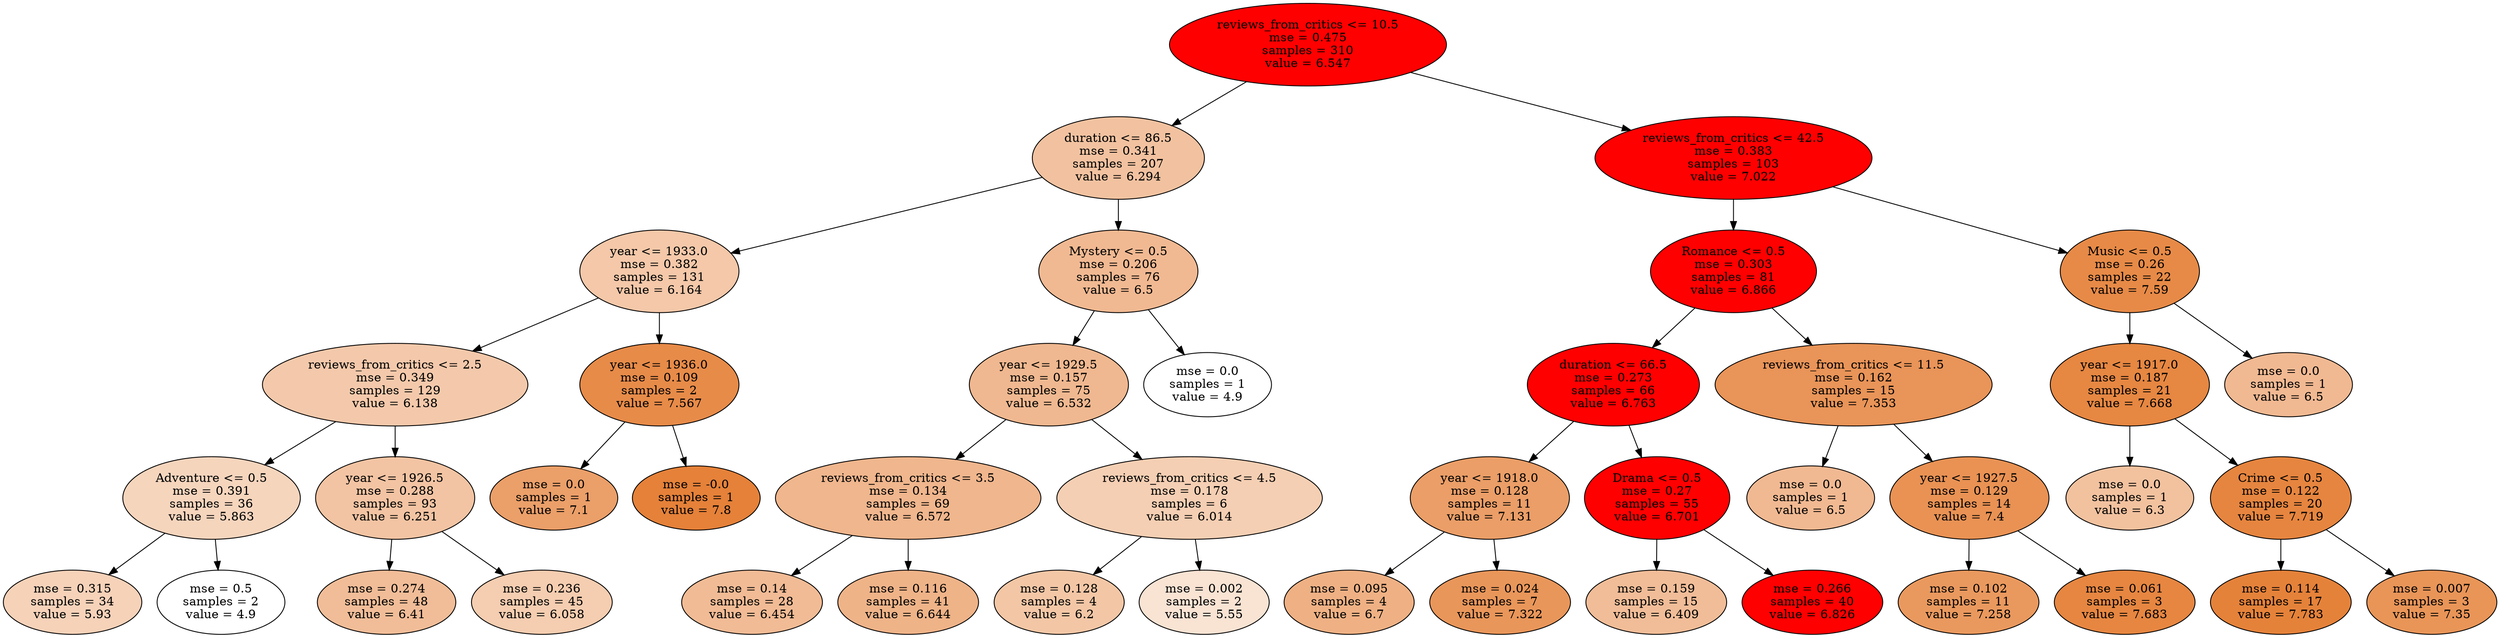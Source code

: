 digraph {
	0 [label="reviews_from_critics <= 10.5\nmse = 0.475\nsamples = 310\nvalue = 6.547" fillcolor=red style=filled]
	1 [label="duration <= 86.5\nmse = 0.341\nsamples = 207\nvalue = 6.294" fillcolor="#f2c2a0" style=filled]
	2 [label="year <= 1933.0\nmse = 0.382\nsamples = 131\nvalue = 6.164" fillcolor="#f4c8a9" style=filled]
	3 [label="reviews_from_critics <= 2.5\nmse = 0.349\nsamples = 129\nvalue = 6.138" fillcolor="#f4c9ab" style=filled]
	4 [label="Adventure <= 0.5\nmse = 0.391\nsamples = 36\nvalue = 5.863" fillcolor="#f6d5bd" style=filled]
	5 [label="mse = 0.315\nsamples = 34\nvalue = 5.93" fillcolor="#f6d2b9" style=filled]
	6 [label="mse = 0.5\nsamples = 2\nvalue = 4.9" fillcolor="#ffffff" style=filled]
	7 [label="year <= 1926.5\nmse = 0.288\nsamples = 93\nvalue = 6.251" fillcolor="#f3c4a3" style=filled]
	8 [label="mse = 0.274\nsamples = 48\nvalue = 6.41" fillcolor="#f1bd98" style=filled]
	9 [label="mse = 0.236\nsamples = 45\nvalue = 6.058" fillcolor="#f5cdb0" style=filled]
	10 [label="year <= 1936.0\nmse = 0.109\nsamples = 2\nvalue = 7.567" fillcolor="#e78b49" style=filled]
	11 [label="mse = 0.0\nsamples = 1\nvalue = 7.1" fillcolor="#eb9f69" style=filled]
	12 [label="mse = -0.0\nsamples = 1\nvalue = 7.8" fillcolor="#e58139" style=filled]
	13 [label="Mystery <= 0.5\nmse = 0.206\nsamples = 76\nvalue = 6.5" fillcolor="#f1b992" style=filled]
	14 [label="year <= 1929.5\nmse = 0.157\nsamples = 75\nvalue = 6.532" fillcolor="#f0b890" style=filled]
	15 [label="reviews_from_critics <= 3.5\nmse = 0.134\nsamples = 69\nvalue = 6.572" fillcolor="#f0b68d" style=filled]
	16 [label="mse = 0.14\nsamples = 28\nvalue = 6.454" fillcolor="#f1bb95" style=filled]
	17 [label="mse = 0.116\nsamples = 41\nvalue = 6.644" fillcolor="#efb388" style=filled]
	18 [label="reviews_from_critics <= 4.5\nmse = 0.178\nsamples = 6\nvalue = 6.014" fillcolor="#f5cfb3" style=filled]
	19 [label="mse = 0.128\nsamples = 4\nvalue = 6.2" fillcolor="#f3c7a6" style=filled]
	20 [label="mse = 0.002\nsamples = 2\nvalue = 5.55" fillcolor="#f9e3d3" style=filled]
	21 [label="mse = 0.0\nsamples = 1\nvalue = 4.9" fillcolor="#ffffff" style=filled]
	22 [label="reviews_from_critics <= 42.5\nmse = 0.383\nsamples = 103\nvalue = 7.022" fillcolor=red style=filled]
	23 [label="Romance <= 0.5\nmse = 0.303\nsamples = 81\nvalue = 6.866" fillcolor=red style=filled]
	24 [label="duration <= 66.5\nmse = 0.273\nsamples = 66\nvalue = 6.763" fillcolor=red style=filled]
	25 [label="year <= 1918.0\nmse = 0.128\nsamples = 11\nvalue = 7.131" fillcolor="#eb9e67" style=filled]
	26 [label="mse = 0.095\nsamples = 4\nvalue = 6.7" fillcolor="#efb184" style=filled]
	27 [label="mse = 0.024\nsamples = 7\nvalue = 7.322" fillcolor="#e9965a" style=filled]
	28 [label="Drama <= 0.5\nmse = 0.27\nsamples = 55\nvalue = 6.701" fillcolor=red style=filled]
	29 [label="mse = 0.159\nsamples = 15\nvalue = 6.409" fillcolor="#f1bd98" style=filled]
	30 [label="mse = 0.266\nsamples = 40\nvalue = 6.826" fillcolor=red style=filled]
	31 [label="reviews_from_critics <= 11.5\nmse = 0.162\nsamples = 15\nvalue = 7.353" fillcolor="#e99458" style=filled]
	32 [label="mse = 0.0\nsamples = 1\nvalue = 6.5" fillcolor="#f1b992" style=filled]
	33 [label="year <= 1927.5\nmse = 0.129\nsamples = 14\nvalue = 7.4" fillcolor="#e99254" style=filled]
	34 [label="mse = 0.102\nsamples = 11\nvalue = 7.258" fillcolor="#ea995e" style=filled]
	35 [label="mse = 0.061\nsamples = 3\nvalue = 7.683" fillcolor="#e68641" style=filled]
	36 [label="Music <= 0.5\nmse = 0.26\nsamples = 22\nvalue = 7.59" fillcolor="#e78a47" style=filled]
	37 [label="year <= 1917.0\nmse = 0.187\nsamples = 21\nvalue = 7.668" fillcolor="#e68742" style=filled]
	38 [label="mse = 0.0\nsamples = 1\nvalue = 6.3" fillcolor="#f2c29f" style=filled]
	39 [label="Crime <= 0.5\nmse = 0.122\nsamples = 20\nvalue = 7.719" fillcolor="#e6853f" style=filled]
	40 [label="mse = 0.114\nsamples = 17\nvalue = 7.783" fillcolor="#e5823a" style=filled]
	41 [label="mse = 0.007\nsamples = 3\nvalue = 7.35" fillcolor="#e99558" style=filled]
	42 [label="mse = 0.0\nsamples = 1\nvalue = 6.5" fillcolor="#f1b992" style=filled]
	0 -> 1
	1 -> 2
	2 -> 3
	3 -> 4
	4 -> 5
	4 -> 6
	3 -> 7
	7 -> 8
	7 -> 9
	2 -> 10
	10 -> 11
	10 -> 12
	1 -> 13
	13 -> 14
	14 -> 15
	15 -> 16
	15 -> 17
	14 -> 18
	18 -> 19
	18 -> 20
	13 -> 21
	0 -> 22
	22 -> 23
	23 -> 24
	24 -> 25
	25 -> 26
	25 -> 27
	24 -> 28
	28 -> 29
	28 -> 30
	23 -> 31
	31 -> 32
	31 -> 33
	33 -> 34
	33 -> 35
	22 -> 36
	36 -> 37
	37 -> 38
	37 -> 39
	39 -> 40
	39 -> 41
	36 -> 42
}
